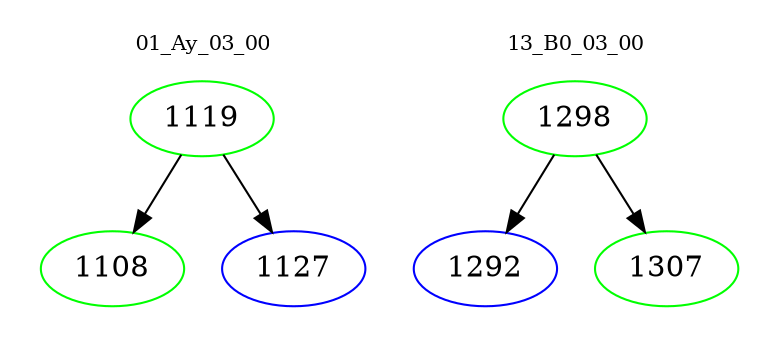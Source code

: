 digraph{
subgraph cluster_0 {
color = white
label = "01_Ay_03_00";
fontsize=10;
T0_1119 [label="1119", color="green"]
T0_1119 -> T0_1108 [color="black"]
T0_1108 [label="1108", color="green"]
T0_1119 -> T0_1127 [color="black"]
T0_1127 [label="1127", color="blue"]
}
subgraph cluster_1 {
color = white
label = "13_B0_03_00";
fontsize=10;
T1_1298 [label="1298", color="green"]
T1_1298 -> T1_1292 [color="black"]
T1_1292 [label="1292", color="blue"]
T1_1298 -> T1_1307 [color="black"]
T1_1307 [label="1307", color="green"]
}
}
